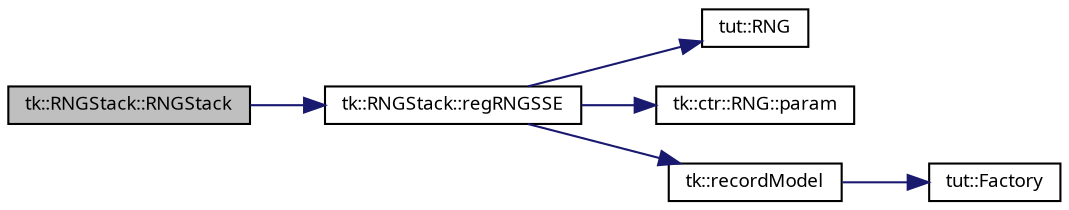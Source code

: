 digraph "tk::RNGStack::RNGStack"
{
 // INTERACTIVE_SVG=YES
  bgcolor="transparent";
  edge [fontname="sans-serif",fontsize="9",labelfontname="sans-serif",labelfontsize="9"];
  node [fontname="sans-serif",fontsize="9",shape=record];
  rankdir="LR";
  Node1 [label="tk::RNGStack::RNGStack",height=0.2,width=0.4,color="black", fillcolor="grey75", style="filled", fontcolor="black"];
  Node1 -> Node2 [color="midnightblue",fontsize="9",style="solid",fontname="sans-serif"];
  Node2 [label="tk::RNGStack::regRNGSSE",height=0.2,width=0.4,color="black",URL="$classtk_1_1_r_n_g_stack.html#a8535a1b06387f2bca5de4d3054b26e7b",tooltip="Register RNGSSE RNGs into factory. "];
  Node2 -> Node3 [color="midnightblue",fontsize="9",style="solid",fontname="sans-serif"];
  Node3 [label="tut::RNG",height=0.2,width=0.4,color="black",URL="$namespacetut.html#a316731162657b1b1e58291515240b16f",tooltip="Define test group. "];
  Node2 -> Node4 [color="midnightblue",fontsize="9",style="solid",fontname="sans-serif"];
  Node4 [label="tk::ctr::RNG::param",height=0.2,width=0.4,color="black",URL="$classtk_1_1ctr_1_1_r_n_g.html#abc53bd043bbeabf7aff2b54d85222d82",tooltip="Return parameter based on Enum. "];
  Node2 -> Node5 [color="midnightblue",fontsize="9",style="solid",fontname="sans-serif"];
  Node5 [label="tk::recordModel",height=0.2,width=0.4,color="black",URL="$namespacetk.html#a4930b9ae2466cefbb1001f9f055bb177"];
  Node5 -> Node6 [color="midnightblue",fontsize="9",style="solid",fontname="sans-serif"];
  Node6 [label="tut::Factory",height=0.2,width=0.4,color="black",URL="$namespacetut.html#aee6d9f355bfc979bac6fea8bf2649ee8",tooltip="Define test group. "];
}

